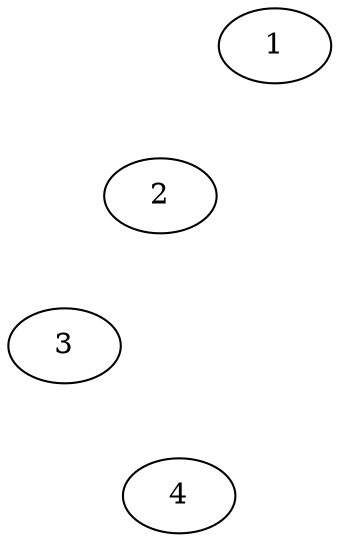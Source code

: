 strict graph {
	1;
	2;
	3;
	4;
	edge [style="invis"];
	1 -- 2  [weight="1.0", len="1.0"];
	1 -- 3  [weight="1.0", len="1.0"];
	1 -- 4  [weight="20.0", len="20.0"];
	2 -- 3  [weight="1.0", len="1.0"];
	2 -- 4  [weight="20.0", len="20.0"];
	3 -- 4  [weight="20.0", len="20.0"];
}